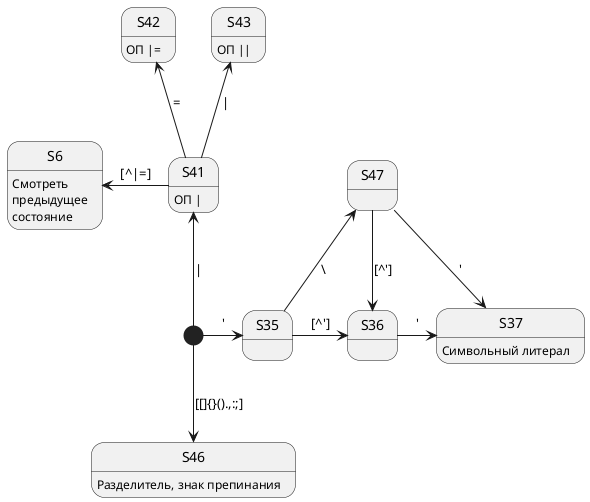 @startuml "sd6"

[*] -right-> S35 : '
S35 -up-> S47 : \\
S35 -right-> S36 : [^']
S36 -right-> S37 : '
S37 : Символьный литерал

[*] -up-> S41 : |
S41 -up-> S43 : |
S41 -up-> S42 : =
S42 : ОП |=
S43 : ОП ||
S41 : ОП |
S41 -left-> S6 : [^|=]

[*] --> S46 : [[]{}().,:;]
S46 : Разделитель, знак препинания

S47 -down-> S36 : [^']
S47 -down-> S37 : '

S6 : Смотреть\nпредыдущее\nсостояние

@enduml